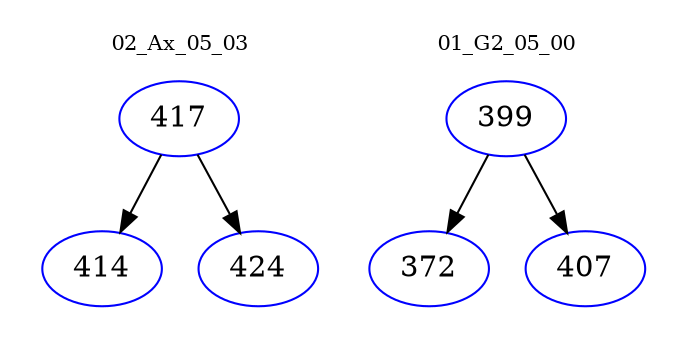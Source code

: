 digraph{
subgraph cluster_0 {
color = white
label = "02_Ax_05_03";
fontsize=10;
T0_417 [label="417", color="blue"]
T0_417 -> T0_414 [color="black"]
T0_414 [label="414", color="blue"]
T0_417 -> T0_424 [color="black"]
T0_424 [label="424", color="blue"]
}
subgraph cluster_1 {
color = white
label = "01_G2_05_00";
fontsize=10;
T1_399 [label="399", color="blue"]
T1_399 -> T1_372 [color="black"]
T1_372 [label="372", color="blue"]
T1_399 -> T1_407 [color="black"]
T1_407 [label="407", color="blue"]
}
}
